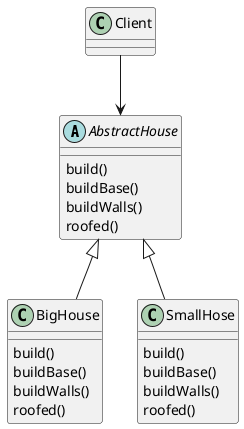 @startuml

abstract class AbstractHouse
AbstractHouse : build()
AbstractHouse : buildBase()
AbstractHouse : buildWalls()
AbstractHouse : roofed()

class BigHouse
BigHouse : build()
BigHouse : buildBase()
BigHouse : buildWalls()
BigHouse : roofed()

class SmallHose
SmallHose : build()
SmallHose : buildBase()
SmallHose : buildWalls()
SmallHose : roofed()


class Client
Client --> AbstractHouse

AbstractHouse <|-- SmallHose
AbstractHouse <|-- BigHouse



@enduml